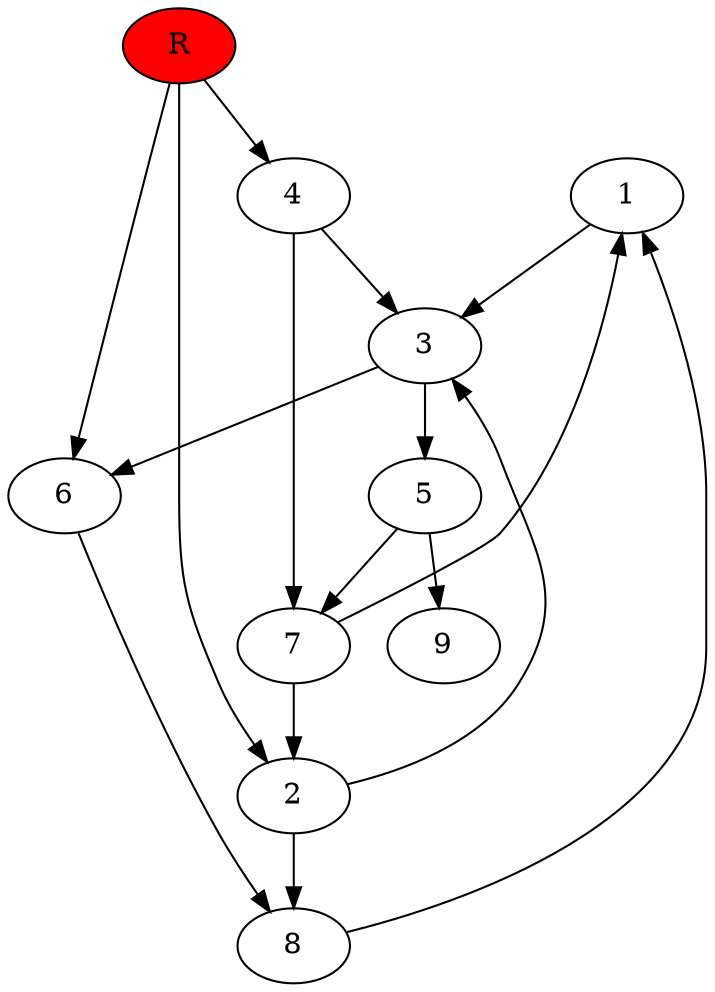 digraph prb42025 {
	1
	2
	3
	4
	5
	6
	7
	8
	R [fillcolor="#ff0000" style=filled]
	1 -> 3
	2 -> 3
	2 -> 8
	3 -> 5
	3 -> 6
	4 -> 3
	4 -> 7
	5 -> 7
	5 -> 9
	6 -> 8
	7 -> 1
	7 -> 2
	8 -> 1
	R -> 2
	R -> 4
	R -> 6
}
